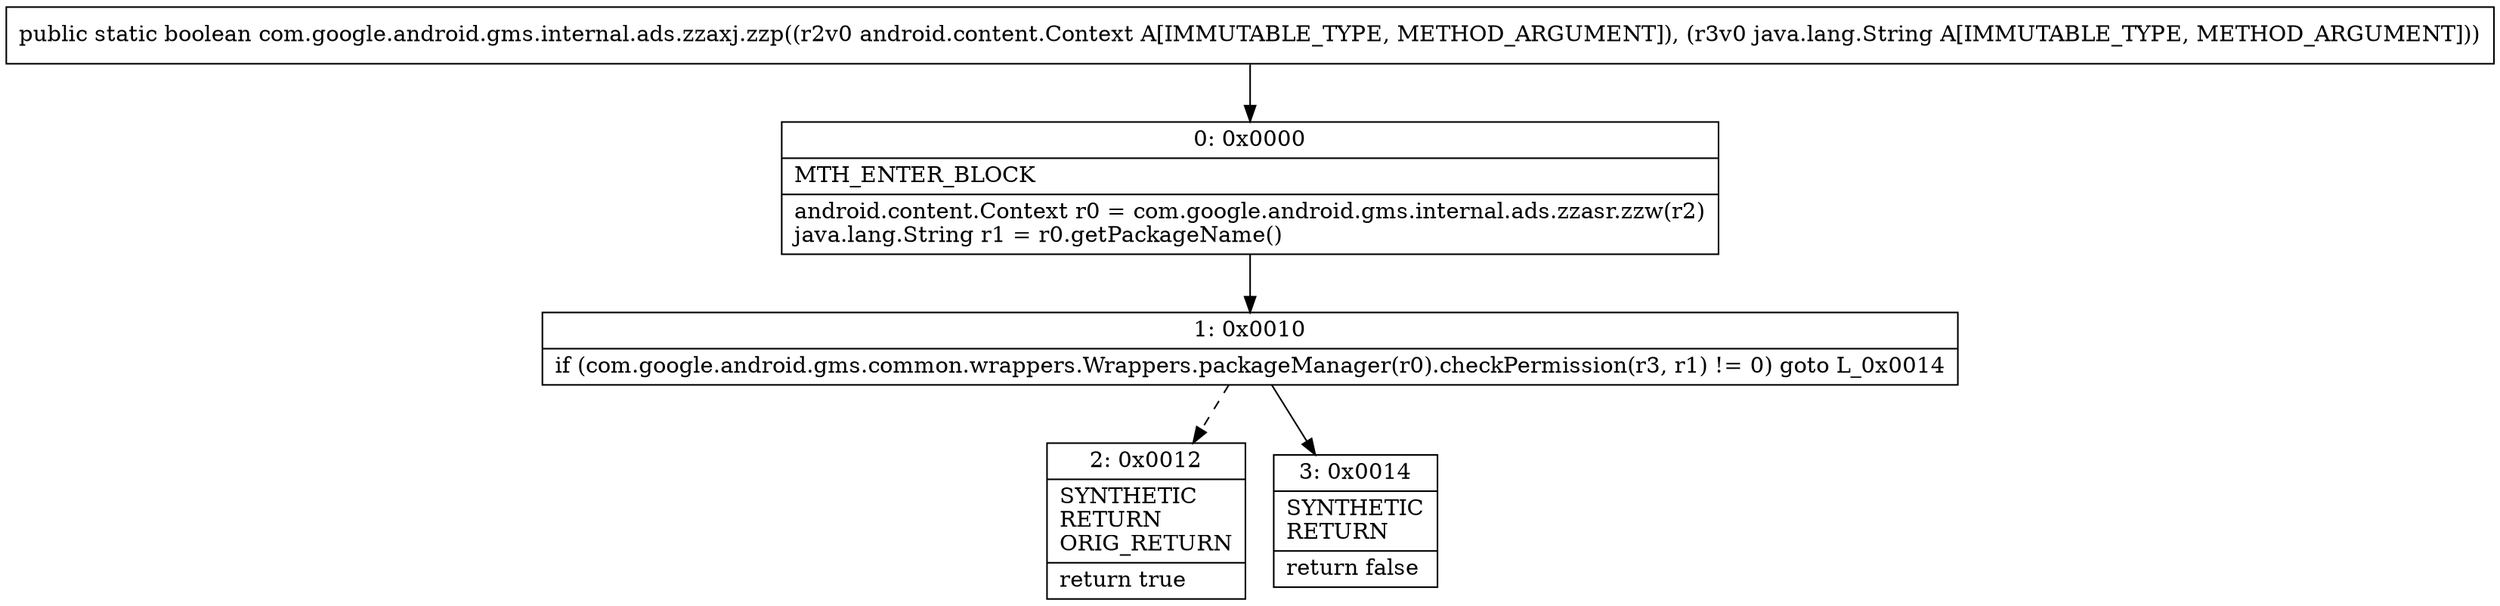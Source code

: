 digraph "CFG forcom.google.android.gms.internal.ads.zzaxj.zzp(Landroid\/content\/Context;Ljava\/lang\/String;)Z" {
Node_0 [shape=record,label="{0\:\ 0x0000|MTH_ENTER_BLOCK\l|android.content.Context r0 = com.google.android.gms.internal.ads.zzasr.zzw(r2)\ljava.lang.String r1 = r0.getPackageName()\l}"];
Node_1 [shape=record,label="{1\:\ 0x0010|if (com.google.android.gms.common.wrappers.Wrappers.packageManager(r0).checkPermission(r3, r1) != 0) goto L_0x0014\l}"];
Node_2 [shape=record,label="{2\:\ 0x0012|SYNTHETIC\lRETURN\lORIG_RETURN\l|return true\l}"];
Node_3 [shape=record,label="{3\:\ 0x0014|SYNTHETIC\lRETURN\l|return false\l}"];
MethodNode[shape=record,label="{public static boolean com.google.android.gms.internal.ads.zzaxj.zzp((r2v0 android.content.Context A[IMMUTABLE_TYPE, METHOD_ARGUMENT]), (r3v0 java.lang.String A[IMMUTABLE_TYPE, METHOD_ARGUMENT])) }"];
MethodNode -> Node_0;
Node_0 -> Node_1;
Node_1 -> Node_2[style=dashed];
Node_1 -> Node_3;
}

